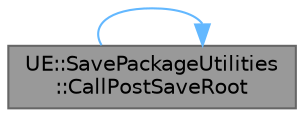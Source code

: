 digraph "UE::SavePackageUtilities::CallPostSaveRoot"
{
 // INTERACTIVE_SVG=YES
 // LATEX_PDF_SIZE
  bgcolor="transparent";
  edge [fontname=Helvetica,fontsize=10,labelfontname=Helvetica,labelfontsize=10];
  node [fontname=Helvetica,fontsize=10,shape=box,height=0.2,width=0.4];
  rankdir="LR";
  Node1 [id="Node000001",label="UE::SavePackageUtilities\l::CallPostSaveRoot",height=0.2,width=0.4,color="gray40", fillcolor="grey60", style="filled", fontcolor="black",tooltip="Call the PostSaveRoot function on the given object."];
  Node1 -> Node1 [id="edge1_Node000001_Node000001",color="steelblue1",style="solid",tooltip=" "];
}
